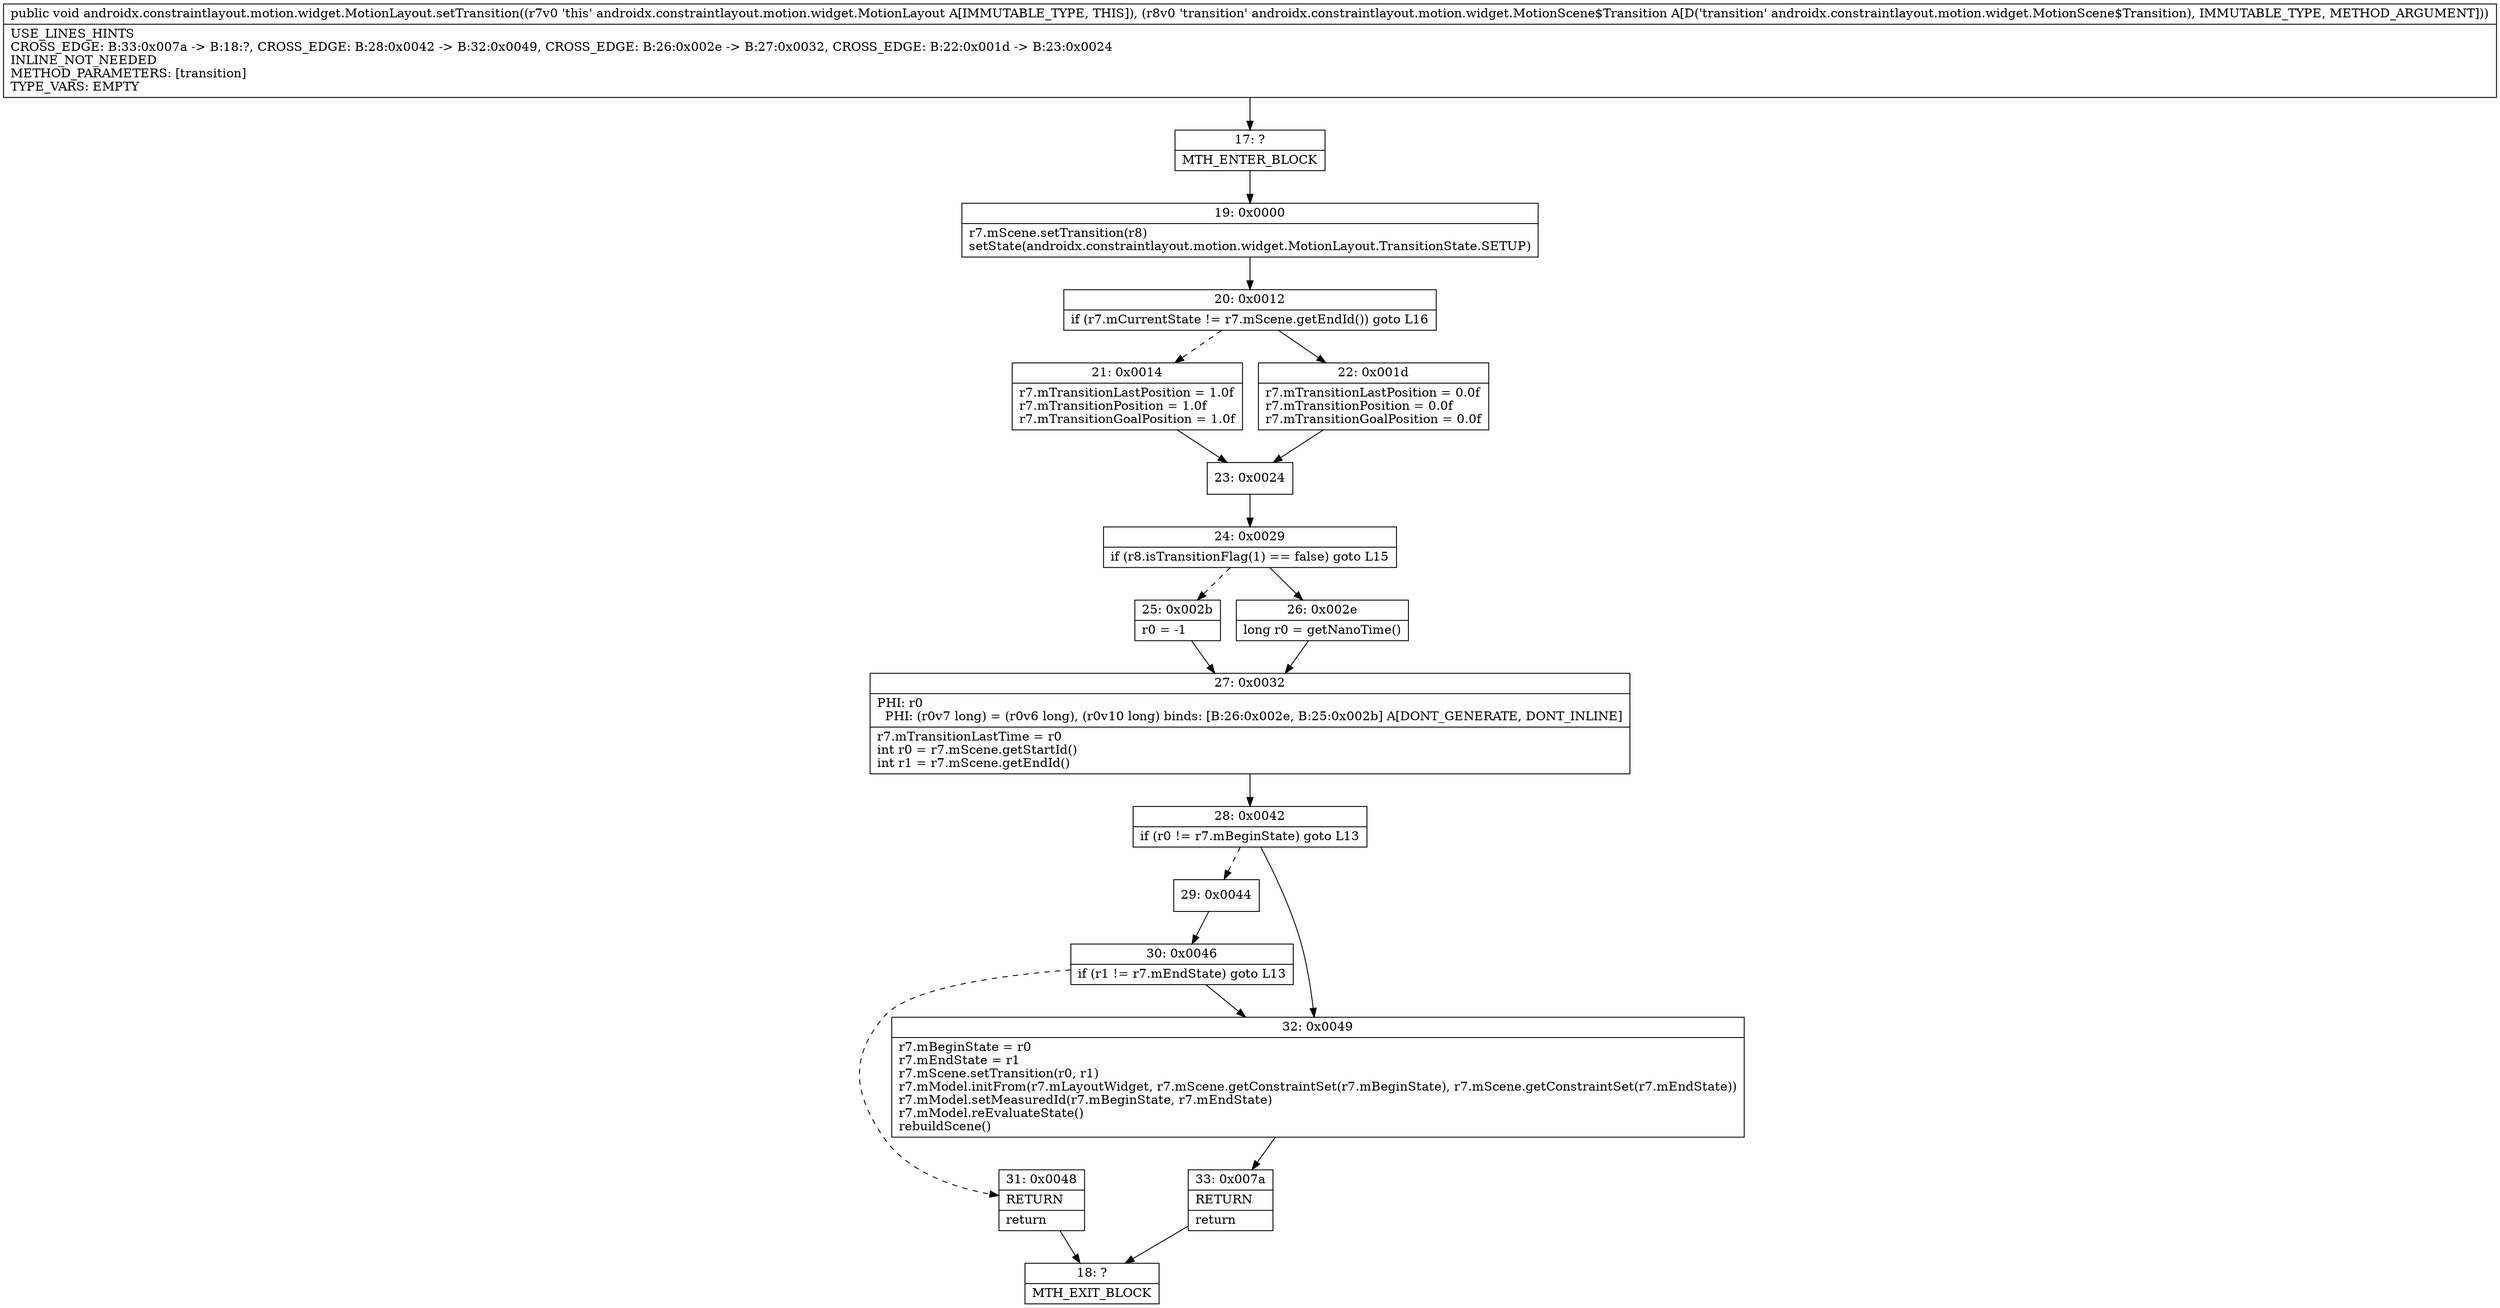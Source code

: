 digraph "CFG forandroidx.constraintlayout.motion.widget.MotionLayout.setTransition(Landroidx\/constraintlayout\/motion\/widget\/MotionScene$Transition;)V" {
Node_17 [shape=record,label="{17\:\ ?|MTH_ENTER_BLOCK\l}"];
Node_19 [shape=record,label="{19\:\ 0x0000|r7.mScene.setTransition(r8)\lsetState(androidx.constraintlayout.motion.widget.MotionLayout.TransitionState.SETUP)\l}"];
Node_20 [shape=record,label="{20\:\ 0x0012|if (r7.mCurrentState != r7.mScene.getEndId()) goto L16\l}"];
Node_21 [shape=record,label="{21\:\ 0x0014|r7.mTransitionLastPosition = 1.0f\lr7.mTransitionPosition = 1.0f\lr7.mTransitionGoalPosition = 1.0f\l}"];
Node_23 [shape=record,label="{23\:\ 0x0024}"];
Node_24 [shape=record,label="{24\:\ 0x0029|if (r8.isTransitionFlag(1) == false) goto L15\l}"];
Node_25 [shape=record,label="{25\:\ 0x002b|r0 = \-1\l}"];
Node_27 [shape=record,label="{27\:\ 0x0032|PHI: r0 \l  PHI: (r0v7 long) = (r0v6 long), (r0v10 long) binds: [B:26:0x002e, B:25:0x002b] A[DONT_GENERATE, DONT_INLINE]\l|r7.mTransitionLastTime = r0\lint r0 = r7.mScene.getStartId()\lint r1 = r7.mScene.getEndId()\l}"];
Node_28 [shape=record,label="{28\:\ 0x0042|if (r0 != r7.mBeginState) goto L13\l}"];
Node_29 [shape=record,label="{29\:\ 0x0044}"];
Node_30 [shape=record,label="{30\:\ 0x0046|if (r1 != r7.mEndState) goto L13\l}"];
Node_31 [shape=record,label="{31\:\ 0x0048|RETURN\l|return\l}"];
Node_18 [shape=record,label="{18\:\ ?|MTH_EXIT_BLOCK\l}"];
Node_32 [shape=record,label="{32\:\ 0x0049|r7.mBeginState = r0\lr7.mEndState = r1\lr7.mScene.setTransition(r0, r1)\lr7.mModel.initFrom(r7.mLayoutWidget, r7.mScene.getConstraintSet(r7.mBeginState), r7.mScene.getConstraintSet(r7.mEndState))\lr7.mModel.setMeasuredId(r7.mBeginState, r7.mEndState)\lr7.mModel.reEvaluateState()\lrebuildScene()\l}"];
Node_33 [shape=record,label="{33\:\ 0x007a|RETURN\l|return\l}"];
Node_26 [shape=record,label="{26\:\ 0x002e|long r0 = getNanoTime()\l}"];
Node_22 [shape=record,label="{22\:\ 0x001d|r7.mTransitionLastPosition = 0.0f\lr7.mTransitionPosition = 0.0f\lr7.mTransitionGoalPosition = 0.0f\l}"];
MethodNode[shape=record,label="{public void androidx.constraintlayout.motion.widget.MotionLayout.setTransition((r7v0 'this' androidx.constraintlayout.motion.widget.MotionLayout A[IMMUTABLE_TYPE, THIS]), (r8v0 'transition' androidx.constraintlayout.motion.widget.MotionScene$Transition A[D('transition' androidx.constraintlayout.motion.widget.MotionScene$Transition), IMMUTABLE_TYPE, METHOD_ARGUMENT]))  | USE_LINES_HINTS\lCROSS_EDGE: B:33:0x007a \-\> B:18:?, CROSS_EDGE: B:28:0x0042 \-\> B:32:0x0049, CROSS_EDGE: B:26:0x002e \-\> B:27:0x0032, CROSS_EDGE: B:22:0x001d \-\> B:23:0x0024\lINLINE_NOT_NEEDED\lMETHOD_PARAMETERS: [transition]\lTYPE_VARS: EMPTY\l}"];
MethodNode -> Node_17;Node_17 -> Node_19;
Node_19 -> Node_20;
Node_20 -> Node_21[style=dashed];
Node_20 -> Node_22;
Node_21 -> Node_23;
Node_23 -> Node_24;
Node_24 -> Node_25[style=dashed];
Node_24 -> Node_26;
Node_25 -> Node_27;
Node_27 -> Node_28;
Node_28 -> Node_29[style=dashed];
Node_28 -> Node_32;
Node_29 -> Node_30;
Node_30 -> Node_31[style=dashed];
Node_30 -> Node_32;
Node_31 -> Node_18;
Node_32 -> Node_33;
Node_33 -> Node_18;
Node_26 -> Node_27;
Node_22 -> Node_23;
}

